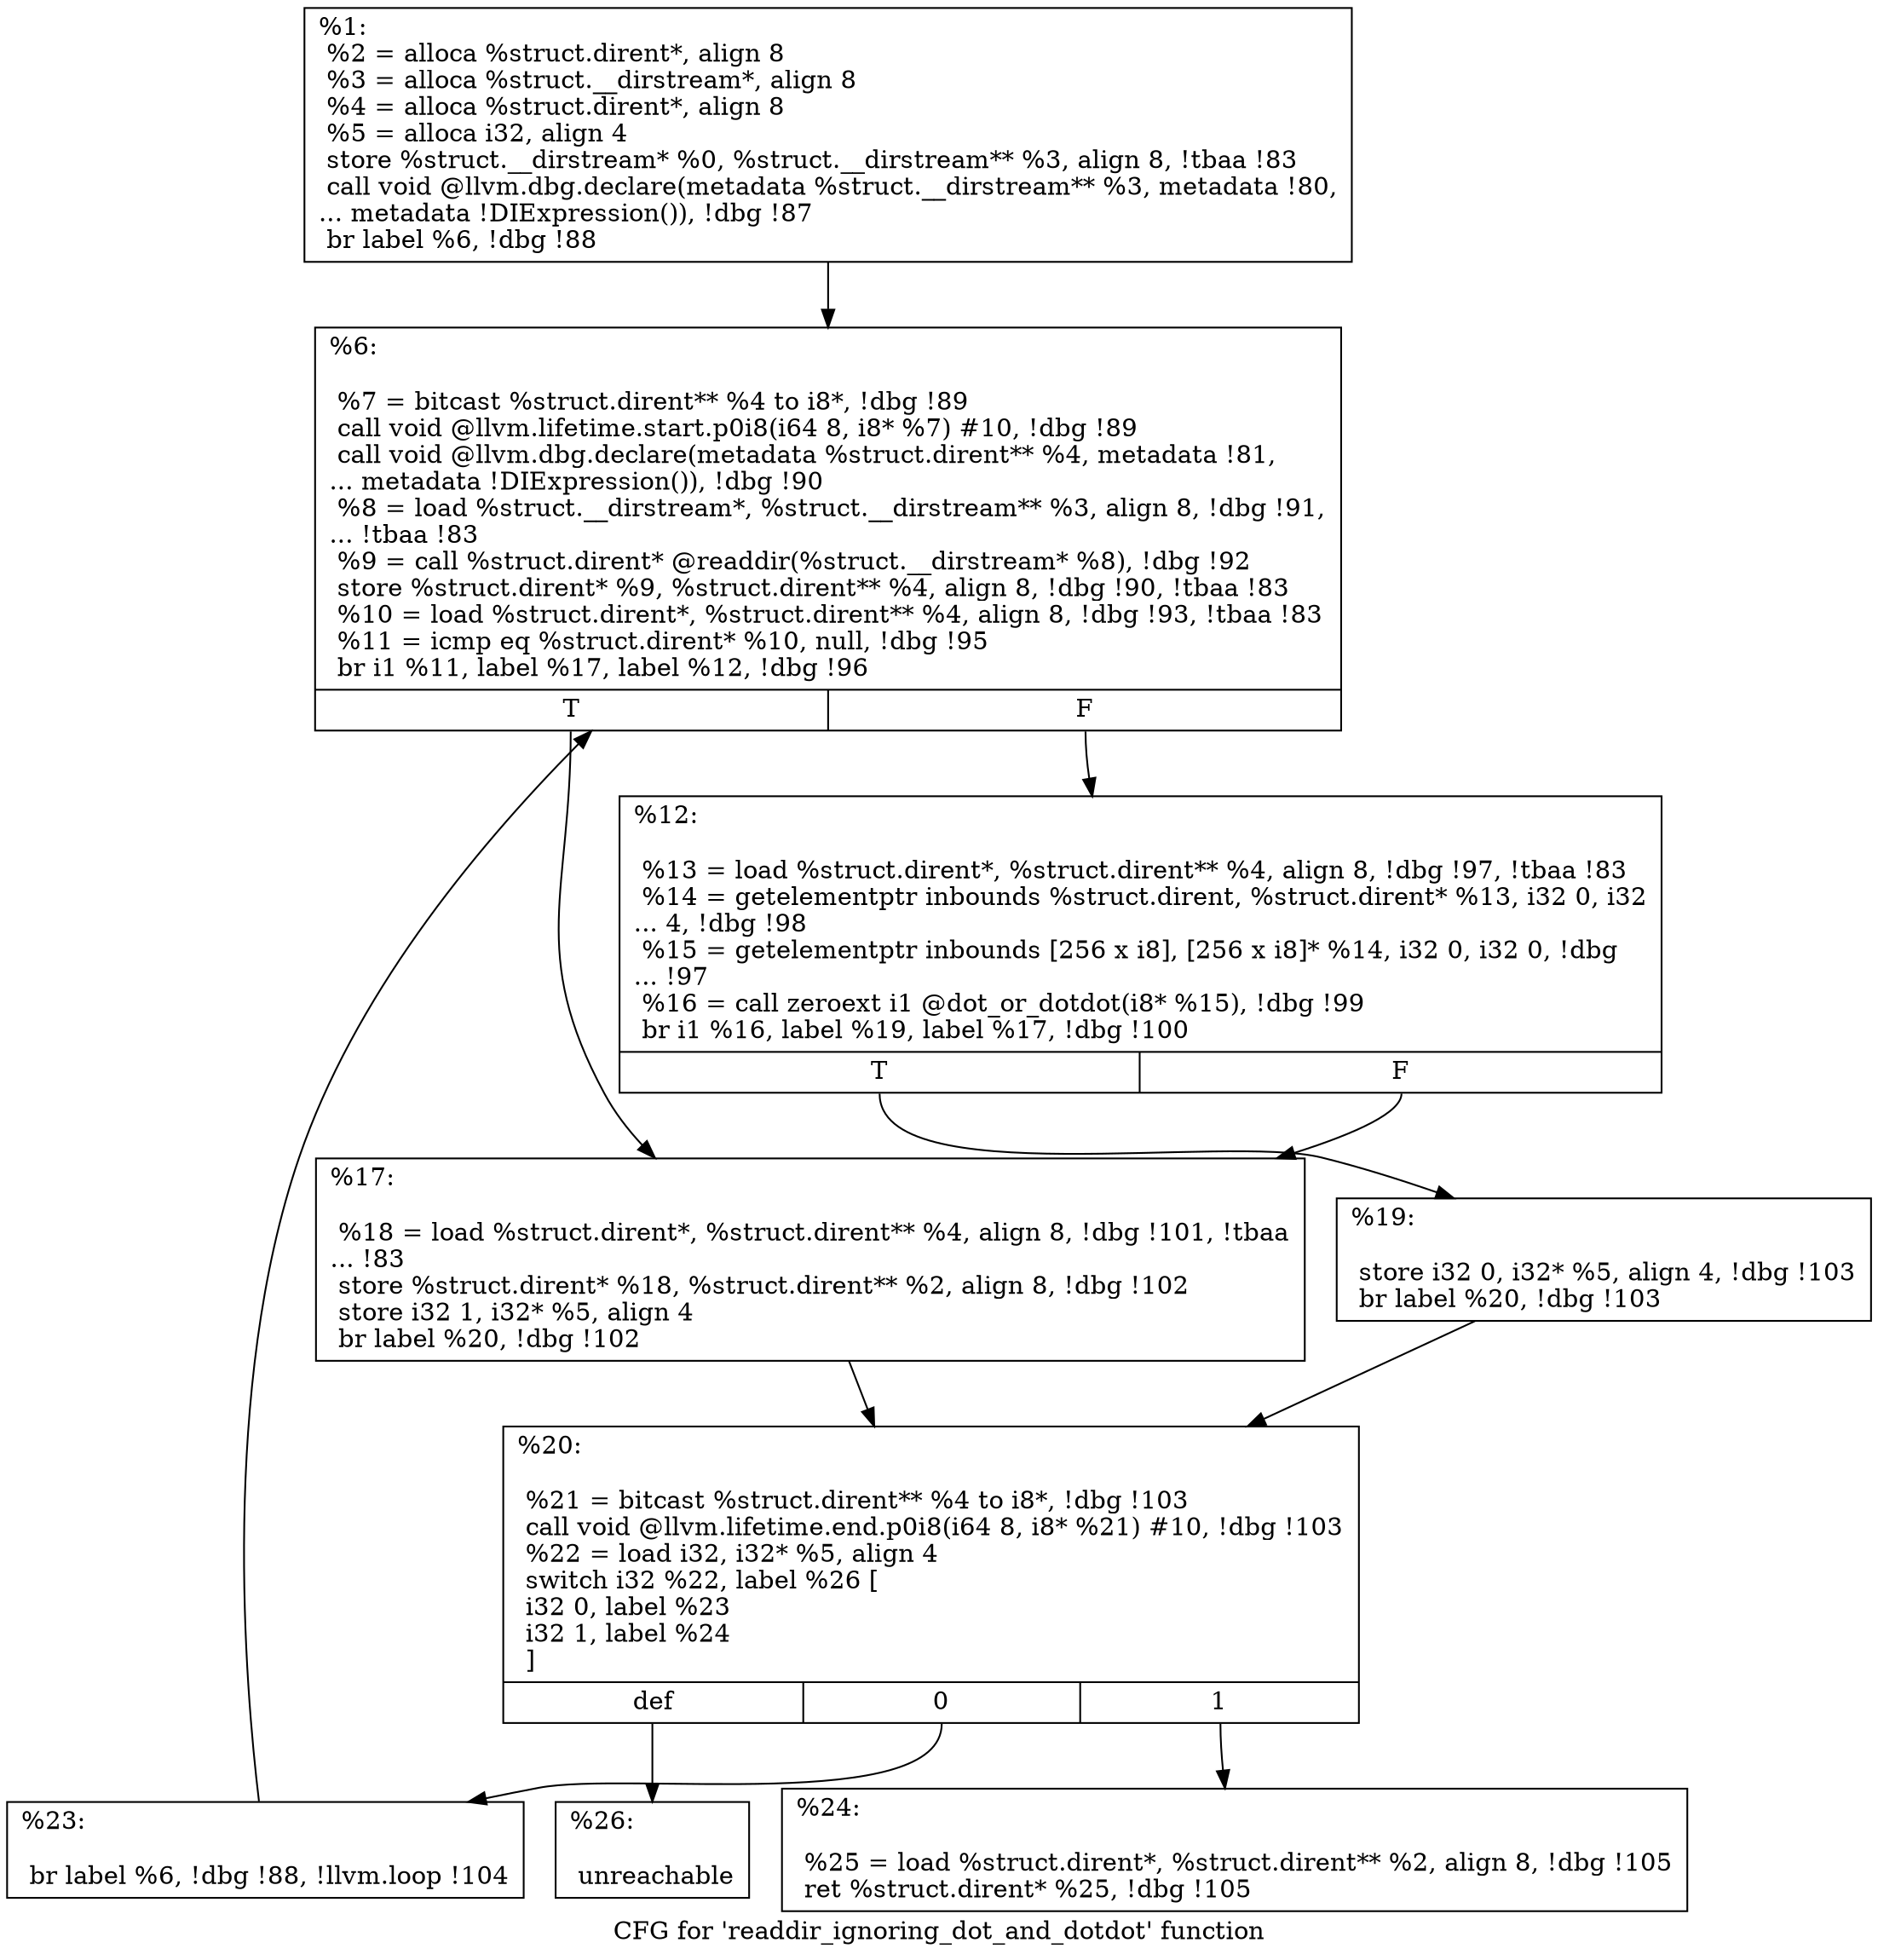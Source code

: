 digraph "CFG for 'readdir_ignoring_dot_and_dotdot' function" {
	label="CFG for 'readdir_ignoring_dot_and_dotdot' function";

	Node0x1b42060 [shape=record,label="{%1:\l  %2 = alloca %struct.dirent*, align 8\l  %3 = alloca %struct.__dirstream*, align 8\l  %4 = alloca %struct.dirent*, align 8\l  %5 = alloca i32, align 4\l  store %struct.__dirstream* %0, %struct.__dirstream** %3, align 8, !tbaa !83\l  call void @llvm.dbg.declare(metadata %struct.__dirstream** %3, metadata !80,\l... metadata !DIExpression()), !dbg !87\l  br label %6, !dbg !88\l}"];
	Node0x1b42060 -> Node0x1b4dec0;
	Node0x1b4dec0 [shape=record,label="{%6:\l\l  %7 = bitcast %struct.dirent** %4 to i8*, !dbg !89\l  call void @llvm.lifetime.start.p0i8(i64 8, i8* %7) #10, !dbg !89\l  call void @llvm.dbg.declare(metadata %struct.dirent** %4, metadata !81,\l... metadata !DIExpression()), !dbg !90\l  %8 = load %struct.__dirstream*, %struct.__dirstream** %3, align 8, !dbg !91,\l... !tbaa !83\l  %9 = call %struct.dirent* @readdir(%struct.__dirstream* %8), !dbg !92\l  store %struct.dirent* %9, %struct.dirent** %4, align 8, !dbg !90, !tbaa !83\l  %10 = load %struct.dirent*, %struct.dirent** %4, align 8, !dbg !93, !tbaa !83\l  %11 = icmp eq %struct.dirent* %10, null, !dbg !95\l  br i1 %11, label %17, label %12, !dbg !96\l|{<s0>T|<s1>F}}"];
	Node0x1b4dec0:s0 -> Node0x1b4df60;
	Node0x1b4dec0:s1 -> Node0x1b4df10;
	Node0x1b4df10 [shape=record,label="{%12:\l\l  %13 = load %struct.dirent*, %struct.dirent** %4, align 8, !dbg !97, !tbaa !83\l  %14 = getelementptr inbounds %struct.dirent, %struct.dirent* %13, i32 0, i32\l... 4, !dbg !98\l  %15 = getelementptr inbounds [256 x i8], [256 x i8]* %14, i32 0, i32 0, !dbg\l... !97\l  %16 = call zeroext i1 @dot_or_dotdot(i8* %15), !dbg !99\l  br i1 %16, label %19, label %17, !dbg !100\l|{<s0>T|<s1>F}}"];
	Node0x1b4df10:s0 -> Node0x1b4dfb0;
	Node0x1b4df10:s1 -> Node0x1b4df60;
	Node0x1b4df60 [shape=record,label="{%17:\l\l  %18 = load %struct.dirent*, %struct.dirent** %4, align 8, !dbg !101, !tbaa\l... !83\l  store %struct.dirent* %18, %struct.dirent** %2, align 8, !dbg !102\l  store i32 1, i32* %5, align 4\l  br label %20, !dbg !102\l}"];
	Node0x1b4df60 -> Node0x1b4e000;
	Node0x1b4dfb0 [shape=record,label="{%19:\l\l  store i32 0, i32* %5, align 4, !dbg !103\l  br label %20, !dbg !103\l}"];
	Node0x1b4dfb0 -> Node0x1b4e000;
	Node0x1b4e000 [shape=record,label="{%20:\l\l  %21 = bitcast %struct.dirent** %4 to i8*, !dbg !103\l  call void @llvm.lifetime.end.p0i8(i64 8, i8* %21) #10, !dbg !103\l  %22 = load i32, i32* %5, align 4\l  switch i32 %22, label %26 [\l    i32 0, label %23\l    i32 1, label %24\l  ]\l|{<s0>def|<s1>0|<s2>1}}"];
	Node0x1b4e000:s0 -> Node0x1b4e0f0;
	Node0x1b4e000:s1 -> Node0x1b4e050;
	Node0x1b4e000:s2 -> Node0x1b4e0a0;
	Node0x1b4e050 [shape=record,label="{%23:\l\l  br label %6, !dbg !88, !llvm.loop !104\l}"];
	Node0x1b4e050 -> Node0x1b4dec0;
	Node0x1b4e0a0 [shape=record,label="{%24:\l\l  %25 = load %struct.dirent*, %struct.dirent** %2, align 8, !dbg !105\l  ret %struct.dirent* %25, !dbg !105\l}"];
	Node0x1b4e0f0 [shape=record,label="{%26:\l\l  unreachable\l}"];
}
